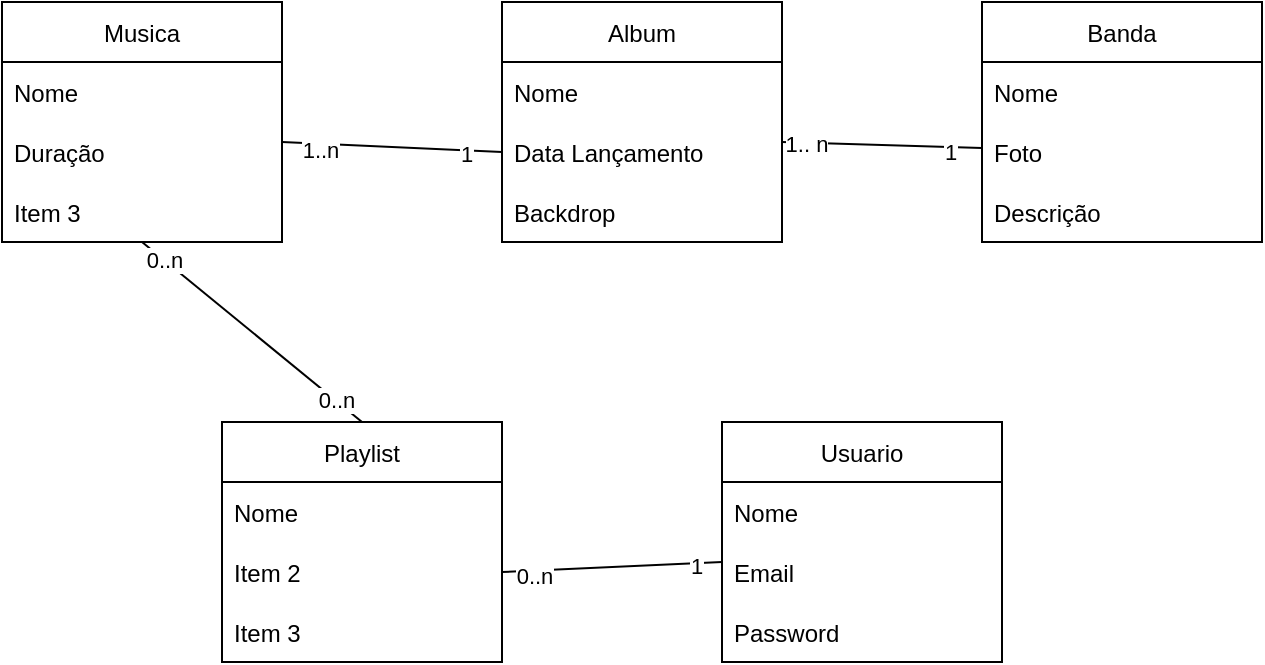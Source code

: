 <mxfile version="17.1.4" type="device"><diagram id="qG9dcaGkXVX1VTHdZHWu" name="Page-1"><mxGraphModel dx="1422" dy="1874" grid="1" gridSize="10" guides="1" tooltips="1" connect="1" arrows="1" fold="1" page="1" pageScale="1" pageWidth="827" pageHeight="1169" math="0" shadow="0"><root><mxCell id="0"/><mxCell id="1" parent="0"/><mxCell id="EAMYlwhO-QyrcRG-16x7-2" value="Album" style="swimlane;fontStyle=0;childLayout=stackLayout;horizontal=1;startSize=30;horizontalStack=0;resizeParent=1;resizeParentMax=0;resizeLast=0;collapsible=1;marginBottom=0;" vertex="1" parent="1"><mxGeometry x="370" y="-120" width="140" height="120" as="geometry"/></mxCell><mxCell id="EAMYlwhO-QyrcRG-16x7-3" value="Nome" style="text;strokeColor=none;fillColor=none;align=left;verticalAlign=middle;spacingLeft=4;spacingRight=4;overflow=hidden;points=[[0,0.5],[1,0.5]];portConstraint=eastwest;rotatable=0;" vertex="1" parent="EAMYlwhO-QyrcRG-16x7-2"><mxGeometry y="30" width="140" height="30" as="geometry"/></mxCell><mxCell id="EAMYlwhO-QyrcRG-16x7-4" value="Data Lançamento" style="text;strokeColor=none;fillColor=none;align=left;verticalAlign=middle;spacingLeft=4;spacingRight=4;overflow=hidden;points=[[0,0.5],[1,0.5]];portConstraint=eastwest;rotatable=0;" vertex="1" parent="EAMYlwhO-QyrcRG-16x7-2"><mxGeometry y="60" width="140" height="30" as="geometry"/></mxCell><mxCell id="EAMYlwhO-QyrcRG-16x7-5" value="Backdrop" style="text;strokeColor=none;fillColor=none;align=left;verticalAlign=middle;spacingLeft=4;spacingRight=4;overflow=hidden;points=[[0,0.5],[1,0.5]];portConstraint=eastwest;rotatable=0;" vertex="1" parent="EAMYlwhO-QyrcRG-16x7-2"><mxGeometry y="90" width="140" height="30" as="geometry"/></mxCell><mxCell id="EAMYlwhO-QyrcRG-16x7-7" value="Banda" style="swimlane;fontStyle=0;childLayout=stackLayout;horizontal=1;startSize=30;horizontalStack=0;resizeParent=1;resizeParentMax=0;resizeLast=0;collapsible=1;marginBottom=0;" vertex="1" parent="1"><mxGeometry x="610" y="-120" width="140" height="120" as="geometry"/></mxCell><mxCell id="EAMYlwhO-QyrcRG-16x7-8" value="Nome" style="text;strokeColor=none;fillColor=none;align=left;verticalAlign=middle;spacingLeft=4;spacingRight=4;overflow=hidden;points=[[0,0.5],[1,0.5]];portConstraint=eastwest;rotatable=0;" vertex="1" parent="EAMYlwhO-QyrcRG-16x7-7"><mxGeometry y="30" width="140" height="30" as="geometry"/></mxCell><mxCell id="EAMYlwhO-QyrcRG-16x7-9" value="Foto" style="text;strokeColor=none;fillColor=none;align=left;verticalAlign=middle;spacingLeft=4;spacingRight=4;overflow=hidden;points=[[0,0.5],[1,0.5]];portConstraint=eastwest;rotatable=0;" vertex="1" parent="EAMYlwhO-QyrcRG-16x7-7"><mxGeometry y="60" width="140" height="30" as="geometry"/></mxCell><mxCell id="EAMYlwhO-QyrcRG-16x7-10" value="Descrição" style="text;strokeColor=none;fillColor=none;align=left;verticalAlign=middle;spacingLeft=4;spacingRight=4;overflow=hidden;points=[[0,0.5],[1,0.5]];portConstraint=eastwest;rotatable=0;" vertex="1" parent="EAMYlwhO-QyrcRG-16x7-7"><mxGeometry y="90" width="140" height="30" as="geometry"/></mxCell><mxCell id="EAMYlwhO-QyrcRG-16x7-11" value="Musica" style="swimlane;fontStyle=0;childLayout=stackLayout;horizontal=1;startSize=30;horizontalStack=0;resizeParent=1;resizeParentMax=0;resizeLast=0;collapsible=1;marginBottom=0;" vertex="1" parent="1"><mxGeometry x="120" y="-120" width="140" height="120" as="geometry"/></mxCell><mxCell id="EAMYlwhO-QyrcRG-16x7-12" value="Nome" style="text;strokeColor=none;fillColor=none;align=left;verticalAlign=middle;spacingLeft=4;spacingRight=4;overflow=hidden;points=[[0,0.5],[1,0.5]];portConstraint=eastwest;rotatable=0;" vertex="1" parent="EAMYlwhO-QyrcRG-16x7-11"><mxGeometry y="30" width="140" height="30" as="geometry"/></mxCell><mxCell id="EAMYlwhO-QyrcRG-16x7-13" value="Duração" style="text;strokeColor=none;fillColor=none;align=left;verticalAlign=middle;spacingLeft=4;spacingRight=4;overflow=hidden;points=[[0,0.5],[1,0.5]];portConstraint=eastwest;rotatable=0;" vertex="1" parent="EAMYlwhO-QyrcRG-16x7-11"><mxGeometry y="60" width="140" height="30" as="geometry"/></mxCell><mxCell id="EAMYlwhO-QyrcRG-16x7-14" value="Item 3" style="text;strokeColor=none;fillColor=none;align=left;verticalAlign=middle;spacingLeft=4;spacingRight=4;overflow=hidden;points=[[0,0.5],[1,0.5]];portConstraint=eastwest;rotatable=0;" vertex="1" parent="EAMYlwhO-QyrcRG-16x7-11"><mxGeometry y="90" width="140" height="30" as="geometry"/></mxCell><mxCell id="EAMYlwhO-QyrcRG-16x7-15" value="Playlist" style="swimlane;fontStyle=0;childLayout=stackLayout;horizontal=1;startSize=30;horizontalStack=0;resizeParent=1;resizeParentMax=0;resizeLast=0;collapsible=1;marginBottom=0;" vertex="1" parent="1"><mxGeometry x="230" y="90" width="140" height="120" as="geometry"/></mxCell><mxCell id="EAMYlwhO-QyrcRG-16x7-16" value="Nome" style="text;strokeColor=none;fillColor=none;align=left;verticalAlign=middle;spacingLeft=4;spacingRight=4;overflow=hidden;points=[[0,0.5],[1,0.5]];portConstraint=eastwest;rotatable=0;" vertex="1" parent="EAMYlwhO-QyrcRG-16x7-15"><mxGeometry y="30" width="140" height="30" as="geometry"/></mxCell><mxCell id="EAMYlwhO-QyrcRG-16x7-17" value="Item 2" style="text;strokeColor=none;fillColor=none;align=left;verticalAlign=middle;spacingLeft=4;spacingRight=4;overflow=hidden;points=[[0,0.5],[1,0.5]];portConstraint=eastwest;rotatable=0;" vertex="1" parent="EAMYlwhO-QyrcRG-16x7-15"><mxGeometry y="60" width="140" height="30" as="geometry"/></mxCell><mxCell id="EAMYlwhO-QyrcRG-16x7-18" value="Item 3" style="text;strokeColor=none;fillColor=none;align=left;verticalAlign=middle;spacingLeft=4;spacingRight=4;overflow=hidden;points=[[0,0.5],[1,0.5]];portConstraint=eastwest;rotatable=0;" vertex="1" parent="EAMYlwhO-QyrcRG-16x7-15"><mxGeometry y="90" width="140" height="30" as="geometry"/></mxCell><mxCell id="EAMYlwhO-QyrcRG-16x7-19" value="Usuario" style="swimlane;fontStyle=0;childLayout=stackLayout;horizontal=1;startSize=30;horizontalStack=0;resizeParent=1;resizeParentMax=0;resizeLast=0;collapsible=1;marginBottom=0;" vertex="1" parent="1"><mxGeometry x="480" y="90" width="140" height="120" as="geometry"/></mxCell><mxCell id="EAMYlwhO-QyrcRG-16x7-20" value="Nome" style="text;strokeColor=none;fillColor=none;align=left;verticalAlign=middle;spacingLeft=4;spacingRight=4;overflow=hidden;points=[[0,0.5],[1,0.5]];portConstraint=eastwest;rotatable=0;" vertex="1" parent="EAMYlwhO-QyrcRG-16x7-19"><mxGeometry y="30" width="140" height="30" as="geometry"/></mxCell><mxCell id="EAMYlwhO-QyrcRG-16x7-21" value="Email" style="text;strokeColor=none;fillColor=none;align=left;verticalAlign=middle;spacingLeft=4;spacingRight=4;overflow=hidden;points=[[0,0.5],[1,0.5]];portConstraint=eastwest;rotatable=0;" vertex="1" parent="EAMYlwhO-QyrcRG-16x7-19"><mxGeometry y="60" width="140" height="30" as="geometry"/></mxCell><mxCell id="EAMYlwhO-QyrcRG-16x7-22" value="Password" style="text;strokeColor=none;fillColor=none;align=left;verticalAlign=middle;spacingLeft=4;spacingRight=4;overflow=hidden;points=[[0,0.5],[1,0.5]];portConstraint=eastwest;rotatable=0;" vertex="1" parent="EAMYlwhO-QyrcRG-16x7-19"><mxGeometry y="90" width="140" height="30" as="geometry"/></mxCell><mxCell id="EAMYlwhO-QyrcRG-16x7-28" value="" style="endArrow=none;html=1;rounded=0;entryX=0;entryY=0.5;entryDx=0;entryDy=0;" edge="1" parent="1" target="EAMYlwhO-QyrcRG-16x7-4"><mxGeometry width="50" height="50" relative="1" as="geometry"><mxPoint x="260" y="-50" as="sourcePoint"/><mxPoint x="310" y="-100" as="targetPoint"/></mxGeometry></mxCell><mxCell id="EAMYlwhO-QyrcRG-16x7-31" value="1" style="edgeLabel;html=1;align=center;verticalAlign=middle;resizable=0;points=[];" vertex="1" connectable="0" parent="EAMYlwhO-QyrcRG-16x7-28"><mxGeometry x="0.674" y="-2" relative="1" as="geometry"><mxPoint as="offset"/></mxGeometry></mxCell><mxCell id="EAMYlwhO-QyrcRG-16x7-35" value="1..n" style="edgeLabel;html=1;align=center;verticalAlign=middle;resizable=0;points=[];" vertex="1" connectable="0" parent="EAMYlwhO-QyrcRG-16x7-28"><mxGeometry x="-0.652" y="-3" relative="1" as="geometry"><mxPoint as="offset"/></mxGeometry></mxCell><mxCell id="EAMYlwhO-QyrcRG-16x7-36" value="" style="endArrow=none;html=1;rounded=0;" edge="1" parent="1" target="EAMYlwhO-QyrcRG-16x7-9"><mxGeometry width="50" height="50" relative="1" as="geometry"><mxPoint x="510" y="-50" as="sourcePoint"/><mxPoint x="560" y="-100" as="targetPoint"/></mxGeometry></mxCell><mxCell id="EAMYlwhO-QyrcRG-16x7-37" value="1" style="edgeLabel;html=1;align=center;verticalAlign=middle;resizable=0;points=[];" vertex="1" connectable="0" parent="EAMYlwhO-QyrcRG-16x7-36"><mxGeometry x="0.681" y="-2" relative="1" as="geometry"><mxPoint as="offset"/></mxGeometry></mxCell><mxCell id="EAMYlwhO-QyrcRG-16x7-38" value="1.. n" style="edgeLabel;html=1;align=center;verticalAlign=middle;resizable=0;points=[];" vertex="1" connectable="0" parent="EAMYlwhO-QyrcRG-16x7-36"><mxGeometry x="-0.76" relative="1" as="geometry"><mxPoint as="offset"/></mxGeometry></mxCell><mxCell id="EAMYlwhO-QyrcRG-16x7-40" value="" style="endArrow=none;html=1;rounded=0;exitX=0.5;exitY=0;exitDx=0;exitDy=0;" edge="1" parent="1" source="EAMYlwhO-QyrcRG-16x7-15"><mxGeometry width="50" height="50" relative="1" as="geometry"><mxPoint x="140" y="50" as="sourcePoint"/><mxPoint x="190" as="targetPoint"/></mxGeometry></mxCell><mxCell id="EAMYlwhO-QyrcRG-16x7-42" value="0..n" style="edgeLabel;html=1;align=center;verticalAlign=middle;resizable=0;points=[];" vertex="1" connectable="0" parent="EAMYlwhO-QyrcRG-16x7-40"><mxGeometry x="-0.76" relative="1" as="geometry"><mxPoint as="offset"/></mxGeometry></mxCell><mxCell id="EAMYlwhO-QyrcRG-16x7-43" value="0..n" style="edgeLabel;html=1;align=center;verticalAlign=middle;resizable=0;points=[];" vertex="1" connectable="0" parent="EAMYlwhO-QyrcRG-16x7-40"><mxGeometry x="0.8" relative="1" as="geometry"><mxPoint as="offset"/></mxGeometry></mxCell><mxCell id="EAMYlwhO-QyrcRG-16x7-44" value="" style="endArrow=none;html=1;rounded=0;exitX=1;exitY=0.5;exitDx=0;exitDy=0;" edge="1" parent="1" source="EAMYlwhO-QyrcRG-16x7-17"><mxGeometry width="50" height="50" relative="1" as="geometry"><mxPoint x="430" y="210" as="sourcePoint"/><mxPoint x="480" y="160" as="targetPoint"/></mxGeometry></mxCell><mxCell id="EAMYlwhO-QyrcRG-16x7-45" value="1" style="edgeLabel;html=1;align=center;verticalAlign=middle;resizable=0;points=[];" vertex="1" connectable="0" parent="EAMYlwhO-QyrcRG-16x7-44"><mxGeometry x="0.762" y="-1" relative="1" as="geometry"><mxPoint as="offset"/></mxGeometry></mxCell><mxCell id="EAMYlwhO-QyrcRG-16x7-46" value="0..n" style="edgeLabel;html=1;align=center;verticalAlign=middle;resizable=0;points=[];" vertex="1" connectable="0" parent="EAMYlwhO-QyrcRG-16x7-44"><mxGeometry x="-0.711" y="-2" relative="1" as="geometry"><mxPoint as="offset"/></mxGeometry></mxCell></root></mxGraphModel></diagram></mxfile>